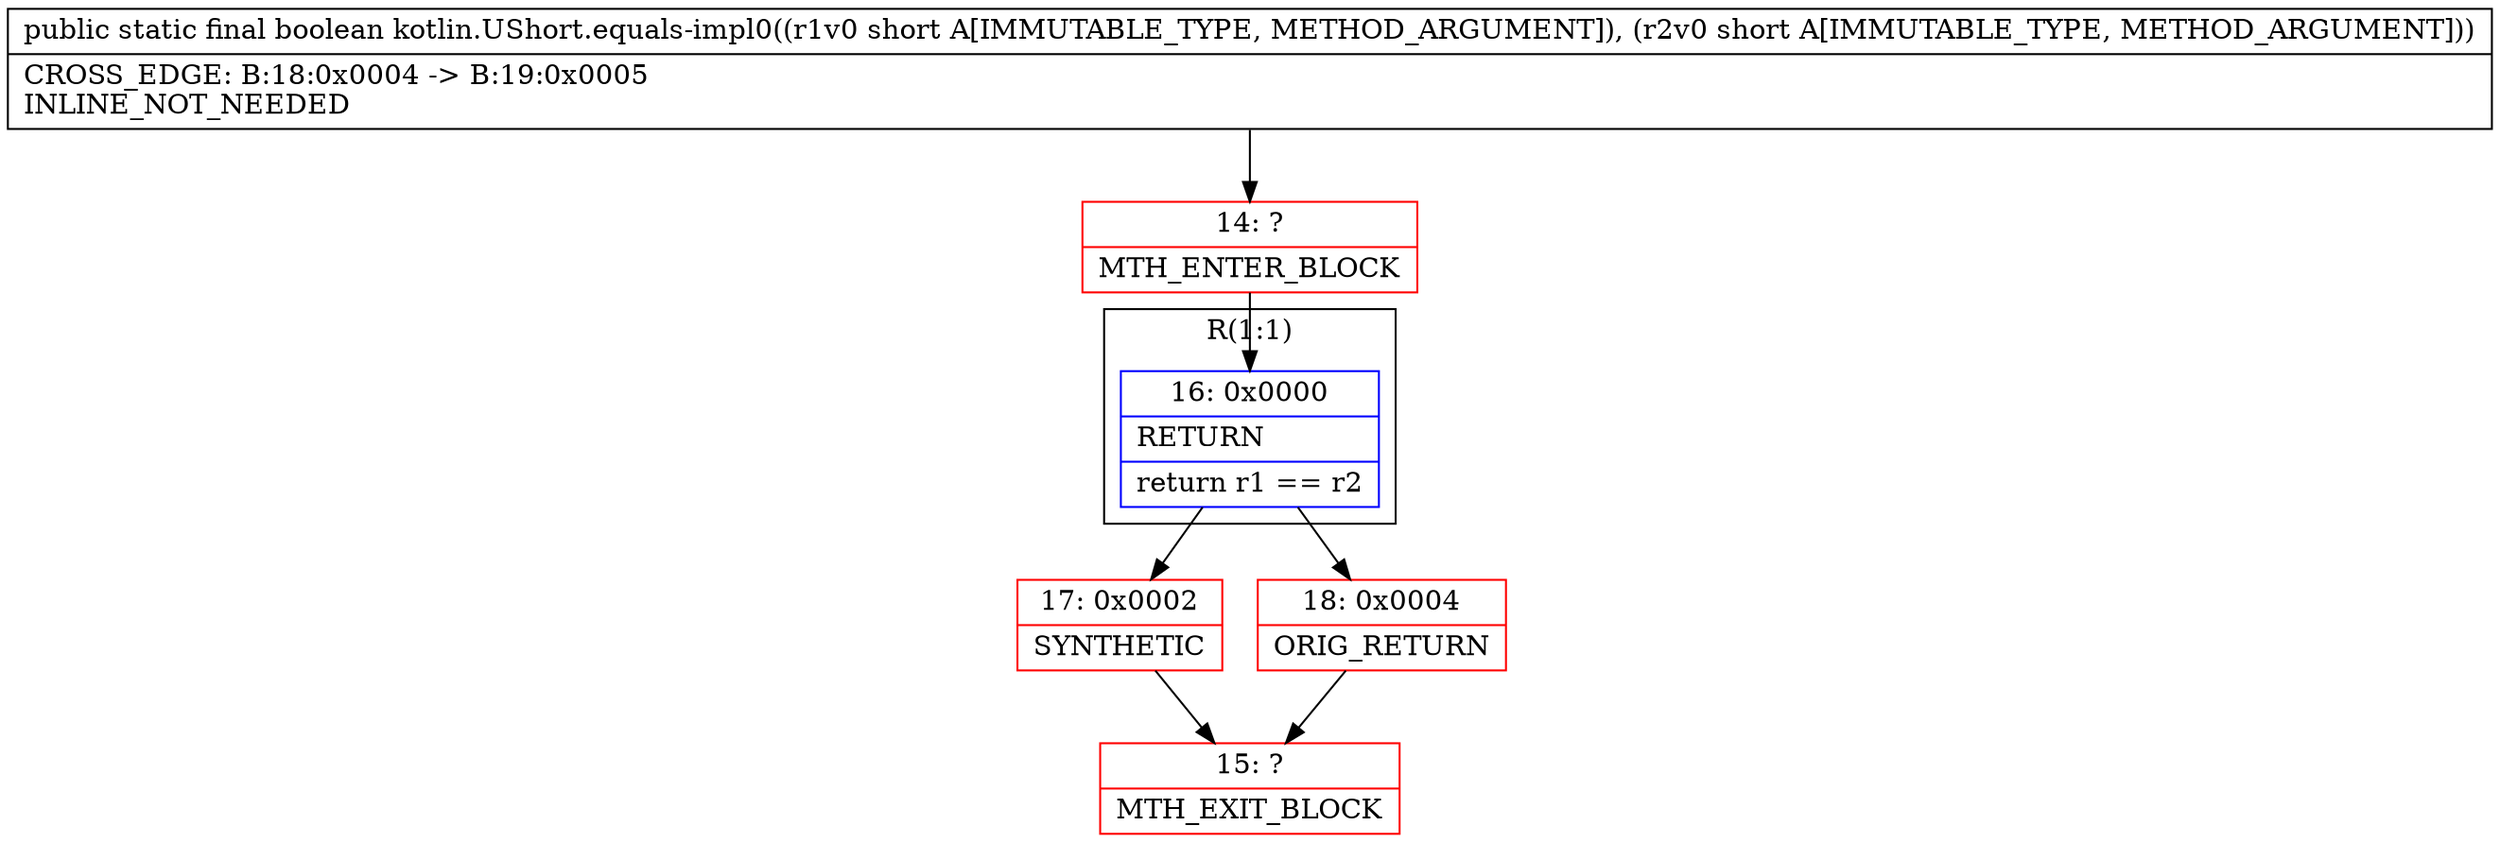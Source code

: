 digraph "CFG forkotlin.UShort.equals\-impl0(SS)Z" {
subgraph cluster_Region_962565849 {
label = "R(1:1)";
node [shape=record,color=blue];
Node_16 [shape=record,label="{16\:\ 0x0000|RETURN\l|return r1 == r2\l}"];
}
Node_14 [shape=record,color=red,label="{14\:\ ?|MTH_ENTER_BLOCK\l}"];
Node_17 [shape=record,color=red,label="{17\:\ 0x0002|SYNTHETIC\l}"];
Node_15 [shape=record,color=red,label="{15\:\ ?|MTH_EXIT_BLOCK\l}"];
Node_18 [shape=record,color=red,label="{18\:\ 0x0004|ORIG_RETURN\l}"];
MethodNode[shape=record,label="{public static final boolean kotlin.UShort.equals\-impl0((r1v0 short A[IMMUTABLE_TYPE, METHOD_ARGUMENT]), (r2v0 short A[IMMUTABLE_TYPE, METHOD_ARGUMENT]))  | CROSS_EDGE: B:18:0x0004 \-\> B:19:0x0005\lINLINE_NOT_NEEDED\l}"];
MethodNode -> Node_14;Node_16 -> Node_17;
Node_16 -> Node_18;
Node_14 -> Node_16;
Node_17 -> Node_15;
Node_18 -> Node_15;
}

